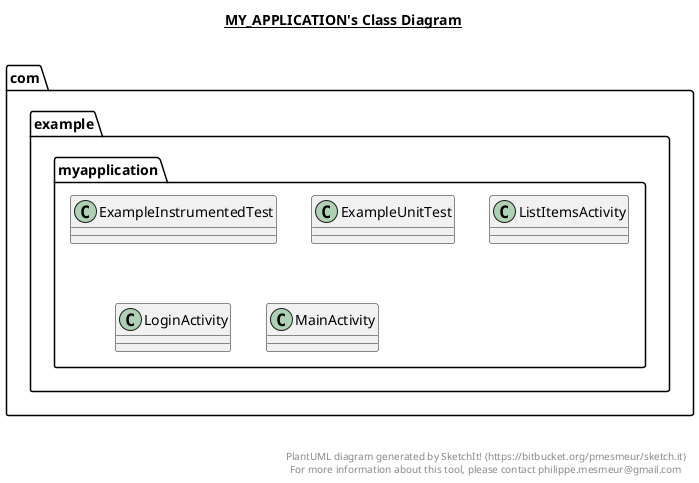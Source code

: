@startuml

title __MY_APPLICATION's Class Diagram__\n

  namespace com.example.myapplication {
    class com.example.myapplication.ExampleInstrumentedTest {
    }
  }
  

  namespace com.example.myapplication {
    class com.example.myapplication.ExampleInstrumentedTest {
    }
  }
  

  namespace com.example.myapplication {
    class com.example.myapplication.ExampleInstrumentedTest {
    }
  }
  

  namespace com.example.myapplication {
    class com.example.myapplication.ExampleInstrumentedTest {
    }
  }
  

  namespace com.example.myapplication {
    class com.example.myapplication.ExampleInstrumentedTest {
    }
  }
  

  namespace com.example.myapplication {
    class com.example.myapplication.ExampleUnitTest {
    }
  }
  

  namespace com.example.myapplication {
    class com.example.myapplication.ExampleUnitTest {
    }
  }
  

  namespace com.example.myapplication {
    class com.example.myapplication.ExampleUnitTest {
    }
  }
  

  namespace com.example.myapplication {
    class com.example.myapplication.ExampleUnitTest {
    }
  }
  

  namespace com.example.myapplication {
    class com.example.myapplication.ExampleUnitTest {
    }
  }
  

  namespace com.example.myapplication {
    class com.example.myapplication.ListItemsActivity {
    }
  }
  

  namespace com.example.myapplication {
    class com.example.myapplication.ListItemsActivity {
    }
  }
  

  namespace com.example.myapplication {
    class com.example.myapplication.ListItemsActivity {
    }
  }
  

  namespace com.example.myapplication {
    class com.example.myapplication.ListItemsActivity {
    }
  }
  

  namespace com.example.myapplication {
    class com.example.myapplication.ListItemsActivity {
    }
  }
  

  namespace com.example.myapplication {
    class com.example.myapplication.LoginActivity {
    }
  }
  

  namespace com.example.myapplication {
    class com.example.myapplication.LoginActivity {
    }
  }
  

  namespace com.example.myapplication {
    class com.example.myapplication.LoginActivity {
    }
  }
  

  namespace com.example.myapplication {
    class com.example.myapplication.LoginActivity {
    }
  }
  

  namespace com.example.myapplication {
    class com.example.myapplication.LoginActivity {
    }
  }
  

  namespace com.example.myapplication {
    class com.example.myapplication.MainActivity {
    }
  }
  

  namespace com.example.myapplication {
    class com.example.myapplication.MainActivity {
    }
  }
  

  namespace com.example.myapplication {
    class com.example.myapplication.MainActivity {
    }
  }
  

  namespace com.example.myapplication {
    class com.example.myapplication.MainActivity {
    }
  }
  

  namespace com.example.myapplication {
    class com.example.myapplication.MainActivity {
    }
  }
  



right footer


PlantUML diagram generated by SketchIt! (https://bitbucket.org/pmesmeur/sketch.it)
For more information about this tool, please contact philippe.mesmeur@gmail.com
endfooter

@enduml

